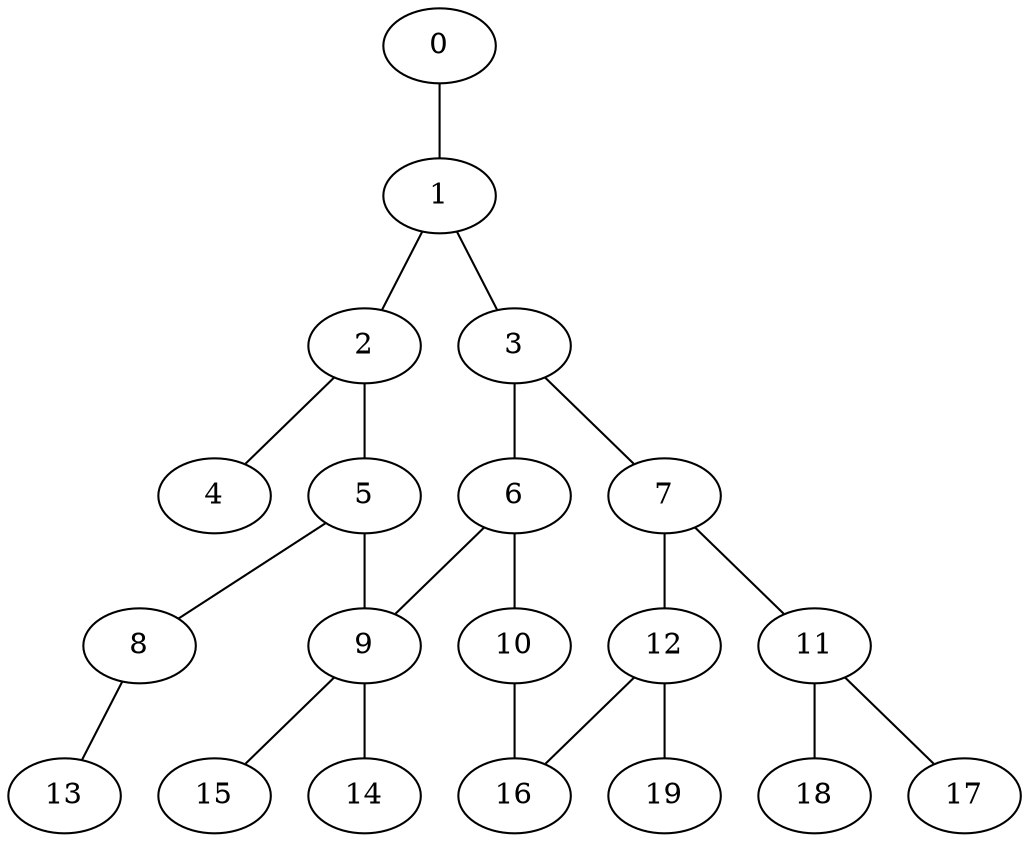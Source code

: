 
graph graphname {
    0 -- 1
1 -- 2
1 -- 3
2 -- 4
2 -- 5
3 -- 6
3 -- 7
5 -- 8
5 -- 9
6 -- 9
6 -- 10
7 -- 11
7 -- 12
8 -- 13
9 -- 14
9 -- 15
10 -- 16
11 -- 17
11 -- 18
12 -- 19
12 -- 16

}
